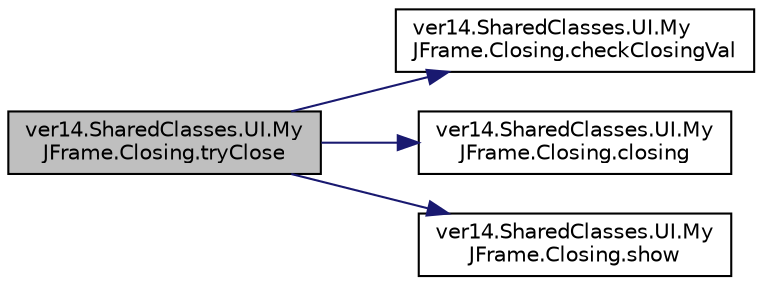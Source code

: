 digraph "ver14.SharedClasses.UI.MyJFrame.Closing.tryClose"
{
 // LATEX_PDF_SIZE
  edge [fontname="Helvetica",fontsize="10",labelfontname="Helvetica",labelfontsize="10"];
  node [fontname="Helvetica",fontsize="10",shape=record];
  rankdir="LR";
  Node1 [label="ver14.SharedClasses.UI.My\lJFrame.Closing.tryClose",height=0.2,width=0.4,color="black", fillcolor="grey75", style="filled", fontcolor="black",tooltip=" "];
  Node1 -> Node2 [color="midnightblue",fontsize="10",style="solid"];
  Node2 [label="ver14.SharedClasses.UI.My\lJFrame.Closing.checkClosingVal",height=0.2,width=0.4,color="black", fillcolor="white", style="filled",URL="$interfacever14_1_1_shared_classes_1_1_u_i_1_1_my_j_frame_1_1_closing.html#a8e007ca8122d9317ad6feee8728939b6",tooltip=" "];
  Node1 -> Node3 [color="midnightblue",fontsize="10",style="solid"];
  Node3 [label="ver14.SharedClasses.UI.My\lJFrame.Closing.closing",height=0.2,width=0.4,color="black", fillcolor="white", style="filled",URL="$interfacever14_1_1_shared_classes_1_1_u_i_1_1_my_j_frame_1_1_closing.html#a89e58e9dd5b3305edf88a73b149f5bbb",tooltip=" "];
  Node1 -> Node4 [color="midnightblue",fontsize="10",style="solid"];
  Node4 [label="ver14.SharedClasses.UI.My\lJFrame.Closing.show",height=0.2,width=0.4,color="black", fillcolor="white", style="filled",URL="$interfacever14_1_1_shared_classes_1_1_u_i_1_1_my_j_frame_1_1_closing.html#a7f2969b34427a68b843453d48d99ac5b",tooltip=" "];
}
